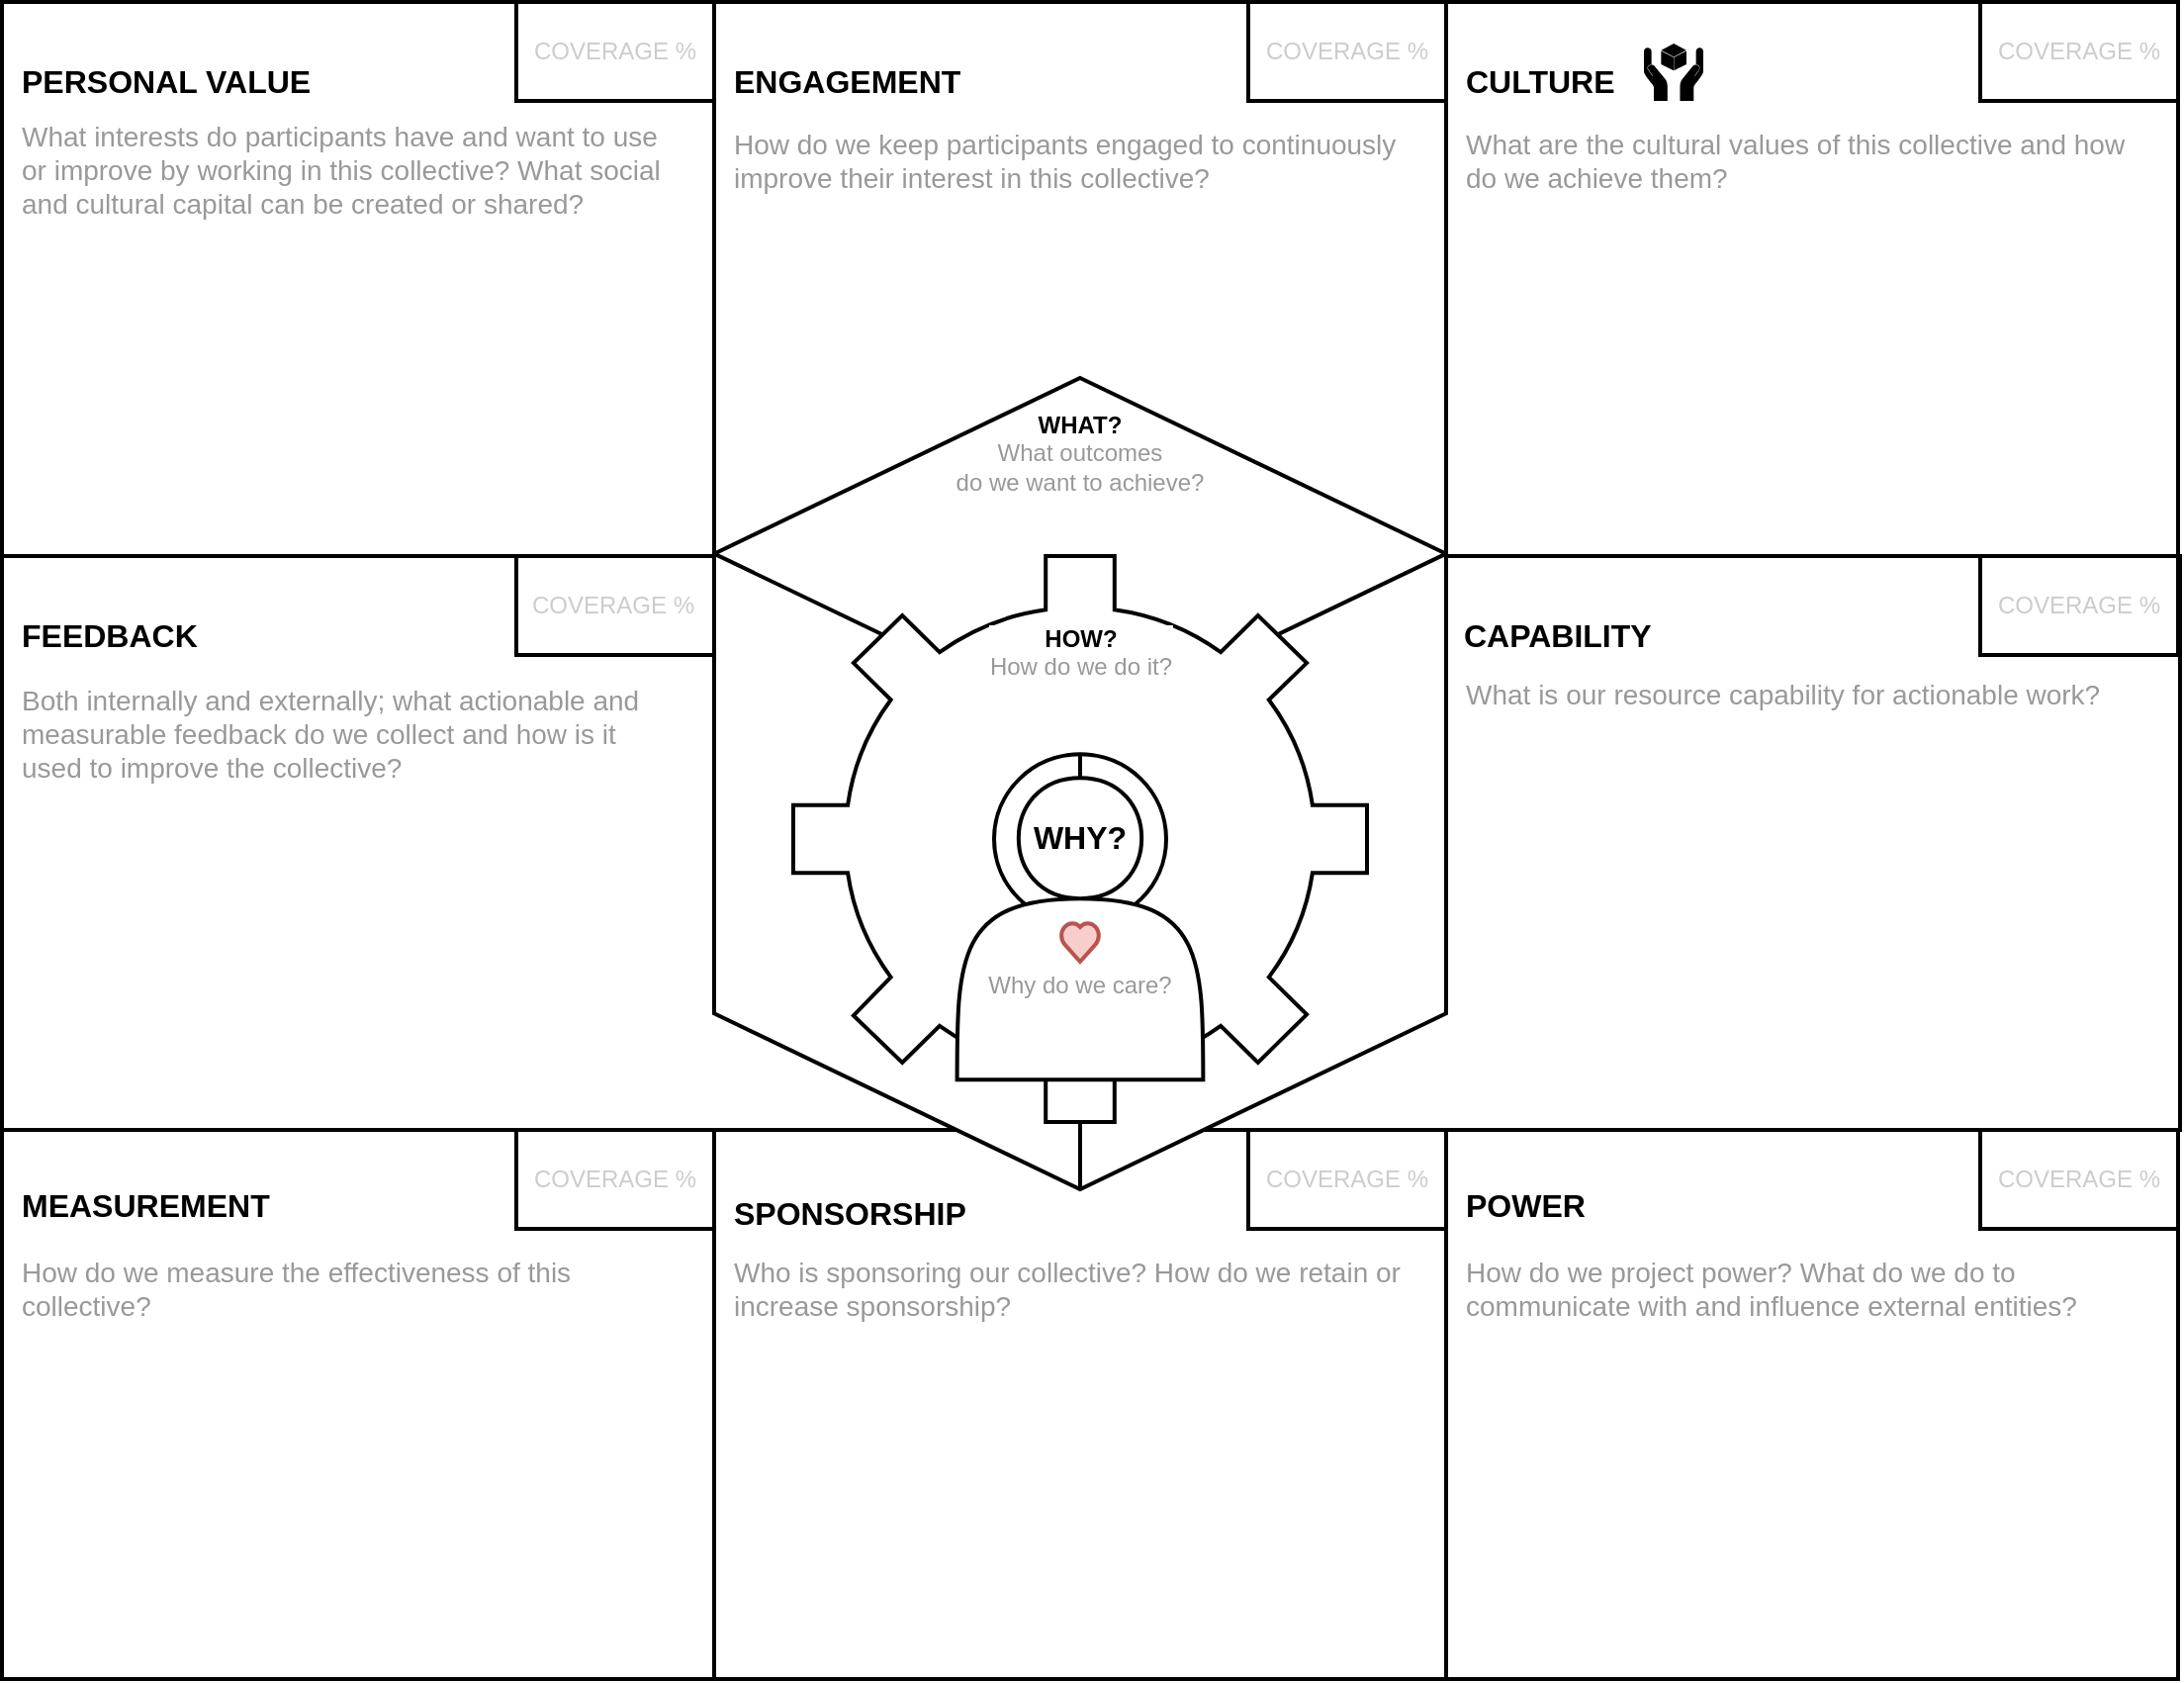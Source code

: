 <mxfile version="12.4.8" type="github">
  <diagram name="Page-1" id="dd472eb7-4b8b-5cd9-a60b-b15522922e76">
    <mxGraphModel dx="3162" dy="1606" grid="1" gridSize="10" guides="1" tooltips="1" connect="1" arrows="1" fold="1" page="1" pageScale="1" pageWidth="1100" pageHeight="850" background="#ffffff" math="0" shadow="0">
      <root>
        <mxCell id="0"/>
        <mxCell id="1" parent="0"/>
        <mxCell id="5eW8BLqzjb0u9Z2Ic-Rn-42" value="&lt;p style=&quot;line-height: 220%&quot;&gt;PERSONAL VALUE&lt;/p&gt;" style="rounded=0;whiteSpace=wrap;html=1;verticalAlign=top;align=left;fontSize=16;fontStyle=1;spacingLeft=8;spacingTop=0;strokeWidth=2;" parent="1" vertex="1">
          <mxGeometry width="360" height="280" as="geometry"/>
        </mxCell>
        <mxCell id="5eW8BLqzjb0u9Z2Ic-Rn-4" value="&lt;p style=&quot;line-height: 220%&quot;&gt;POWER&lt;/p&gt;" style="rounded=0;whiteSpace=wrap;html=1;verticalAlign=top;align=left;fontSize=16;fontStyle=1;spacingLeft=8;spacingTop=0;strokeWidth=2;" parent="1" vertex="1">
          <mxGeometry x="730" y="567.5" width="370" height="280" as="geometry"/>
        </mxCell>
        <mxCell id="5eW8BLqzjb0u9Z2Ic-Rn-8" value="&lt;p style=&quot;line-height: 220%&quot;&gt;SPONSORSHIP&lt;/p&gt;" style="rounded=0;whiteSpace=wrap;html=1;verticalAlign=top;align=left;fontSize=16;fontStyle=1;spacingLeft=8;spacingTop=4;strokeWidth=2;" parent="1" vertex="1">
          <mxGeometry x="360" y="567.5" width="370" height="280" as="geometry"/>
        </mxCell>
        <mxCell id="5eW8BLqzjb0u9Z2Ic-Rn-9" value="&lt;p style=&quot;line-height: 220%&quot;&gt;MEASUREMENT&lt;/p&gt;" style="rounded=0;whiteSpace=wrap;html=1;verticalAlign=top;align=left;fontSize=16;fontStyle=1;spacingLeft=8;spacingTop=0;strokeWidth=2;" parent="1" vertex="1">
          <mxGeometry y="567.5" width="360" height="280" as="geometry"/>
        </mxCell>
        <mxCell id="5eW8BLqzjb0u9Z2Ic-Rn-7" value="&lt;p style=&quot;line-height: 220%&quot;&gt;FEEDBACK&lt;/p&gt;" style="rounded=0;whiteSpace=wrap;html=1;verticalAlign=top;align=left;fontSize=16;fontStyle=1;spacingLeft=8;spacingTop=0;strokeWidth=2;" parent="1" vertex="1">
          <mxGeometry y="280" width="560" height="290" as="geometry"/>
        </mxCell>
        <mxCell id="5eW8BLqzjb0u9Z2Ic-Rn-1" value="&lt;p style=&quot;line-height: 220%&quot;&gt;ENGAGEMENT&lt;/p&gt;" style="rounded=0;whiteSpace=wrap;html=1;verticalAlign=top;align=left;fontSize=16;fontStyle=1;spacingLeft=8;spacingTop=0;strokeWidth=2;" parent="1" vertex="1">
          <mxGeometry x="360" width="370" height="280" as="geometry"/>
        </mxCell>
        <mxCell id="5eW8BLqzjb0u9Z2Ic-Rn-2" value="&lt;p style=&quot;line-height: 220%&quot;&gt;CULTURE&lt;/p&gt;" style="rounded=0;whiteSpace=wrap;html=1;verticalAlign=top;align=left;fontSize=16;fontStyle=1;spacingLeft=8;spacingTop=0;strokeWidth=2;" parent="1" vertex="1">
          <mxGeometry x="730" width="370" height="280" as="geometry"/>
        </mxCell>
        <mxCell id="5eW8BLqzjb0u9Z2Ic-Rn-3" value="&lt;p style=&quot;line-height: 220%&quot;&gt;CAPABILITY&lt;/p&gt;" style="rounded=0;whiteSpace=wrap;html=1;verticalAlign=top;align=left;fontSize=16;fontStyle=1;spacingLeft=196;spacingTop=0;strokeWidth=2;" parent="1" vertex="1">
          <mxGeometry x="541" y="280" width="560" height="290" as="geometry"/>
        </mxCell>
        <mxCell id="5eW8BLqzjb0u9Z2Ic-Rn-15" value="COVERAGE %" style="rounded=0;whiteSpace=wrap;html=1;fontColor=#CCCCCC;strokeWidth=2;" parent="1" vertex="1">
          <mxGeometry x="1000" y="570" width="100" height="50" as="geometry"/>
        </mxCell>
        <mxCell id="5eW8BLqzjb0u9Z2Ic-Rn-16" value="COVERAGE %" style="rounded=0;whiteSpace=wrap;html=1;fontColor=#CCCCCC;strokeWidth=2;" parent="1" vertex="1">
          <mxGeometry x="1000" y="280" width="100" height="50" as="geometry"/>
        </mxCell>
        <mxCell id="5eW8BLqzjb0u9Z2Ic-Rn-17" value="COVERAGE %" style="rounded=0;whiteSpace=wrap;html=1;fontColor=#CCCCCC;strokeWidth=2;" parent="1" vertex="1">
          <mxGeometry x="1000" width="100" height="50" as="geometry"/>
        </mxCell>
        <mxCell id="5eW8BLqzjb0u9Z2Ic-Rn-18" value="COVERAGE %" style="rounded=0;whiteSpace=wrap;html=1;fontColor=#CCCCCC;strokeWidth=2;" parent="1" vertex="1">
          <mxGeometry x="630" width="100" height="50" as="geometry"/>
        </mxCell>
        <mxCell id="5eW8BLqzjb0u9Z2Ic-Rn-19" value="COVERAGE %" style="rounded=0;whiteSpace=wrap;html=1;fontColor=#CCCCCC;strokeWidth=2;" parent="1" vertex="1">
          <mxGeometry x="260" width="100" height="50" as="geometry"/>
        </mxCell>
        <mxCell id="5eW8BLqzjb0u9Z2Ic-Rn-20" value="COVERAGE %" style="rounded=0;whiteSpace=wrap;html=1;fontColor=#CCCCCC;align=left;spacingLeft=6;strokeWidth=2;" parent="1" vertex="1">
          <mxGeometry x="260" y="280" width="180" height="50" as="geometry"/>
        </mxCell>
        <mxCell id="5eW8BLqzjb0u9Z2Ic-Rn-21" value="COVERAGE %" style="rounded=0;whiteSpace=wrap;html=1;fontColor=#CCCCCC;strokeWidth=2;" parent="1" vertex="1">
          <mxGeometry x="630" y="570" width="100" height="50" as="geometry"/>
        </mxCell>
        <mxCell id="5eW8BLqzjb0u9Z2Ic-Rn-22" value="COVERAGE %" style="rounded=0;whiteSpace=wrap;html=1;fontColor=#CCCCCC;strokeWidth=2;" parent="1" vertex="1">
          <mxGeometry x="260" y="570" width="100" height="50" as="geometry"/>
        </mxCell>
        <mxCell id="5eW8BLqzjb0u9Z2Ic-Rn-39" value="&lt;b&gt;WHAT?&lt;br style=&quot;font-size: 12px&quot;&gt;&lt;/b&gt;&lt;font color=&quot;#999999&quot;&gt;What outcomes&lt;br&gt;do we want to achieve?&lt;/font&gt;" style="whiteSpace=wrap;html=1;shape=mxgraph.basic.isocube;isoAngle=15;strokeColor=#000000;strokeWidth=2;fillColor=#ffffff;fontSize=12;fontColor=#000000;align=center;verticalAlign=top;spacingTop=10;" parent="1" vertex="1">
          <mxGeometry x="359.99" y="190" width="370" height="410" as="geometry"/>
        </mxCell>
        <mxCell id="5eW8BLqzjb0u9Z2Ic-Rn-27" value="&lt;b style=&quot;color: rgb(0 , 0 , 0)&quot;&gt;HOW?&lt;/b&gt;&lt;br&gt;&lt;font color=&quot;#999999&quot;&gt;How do we do it?&lt;/font&gt;" style="html=1;verticalLabelPosition=middle;align=center;labelBackgroundColor=#ffffff;verticalAlign=top;strokeWidth=2;strokeColor=#000000;shadow=0;dashed=0;shape=mxgraph.ios7.icons.settings;fontColor=#CCCCCC;labelPosition=center;spacingTop=28;" parent="1" vertex="1">
          <mxGeometry x="400" y="280.0" width="290" height="286.01" as="geometry"/>
        </mxCell>
        <mxCell id="5eW8BLqzjb0u9Z2Ic-Rn-44" value="What interests do participants have and want to use or improve by working in this collective? What social and cultural capital can be created or shared?" style="text;html=1;strokeColor=none;fillColor=none;align=left;verticalAlign=middle;whiteSpace=wrap;rounded=0;fontSize=14;fontColor=#999999;spacingLeft=8;" parent="1" vertex="1">
          <mxGeometry y="60" width="340" height="50" as="geometry"/>
        </mxCell>
        <mxCell id="5eW8BLqzjb0u9Z2Ic-Rn-45" value="How do we keep participants engaged to continuously improve their interest in this collective?" style="text;html=1;strokeColor=none;fillColor=none;align=left;verticalAlign=middle;whiteSpace=wrap;rounded=0;fontSize=14;fontColor=#999999;spacingLeft=8;" parent="1" vertex="1">
          <mxGeometry x="360" y="60" width="370" height="40" as="geometry"/>
        </mxCell>
        <mxCell id="5eW8BLqzjb0u9Z2Ic-Rn-46" value="What are the cultural values of this collective and how do we achieve them?" style="text;html=1;strokeColor=none;fillColor=none;align=left;verticalAlign=middle;whiteSpace=wrap;rounded=0;fontSize=14;fontColor=#999999;spacingLeft=8;" parent="1" vertex="1">
          <mxGeometry x="730" y="60" width="360" height="40" as="geometry"/>
        </mxCell>
        <mxCell id="5eW8BLqzjb0u9Z2Ic-Rn-47" value="Both internally and externally; what actionable and measurable feedback do we collect and how is it used to improve the collective?" style="text;html=1;strokeColor=none;fillColor=none;align=left;verticalAlign=middle;whiteSpace=wrap;rounded=0;fontSize=14;fontColor=#999999;spacingLeft=8;" parent="1" vertex="1">
          <mxGeometry y="350" width="340" height="40" as="geometry"/>
        </mxCell>
        <mxCell id="5eW8BLqzjb0u9Z2Ic-Rn-48" value="What is our resource capability for actionable work?" style="text;html=1;strokeColor=none;fillColor=none;align=left;verticalAlign=middle;whiteSpace=wrap;rounded=0;fontSize=14;fontColor=#999999;spacingLeft=8;" parent="1" vertex="1">
          <mxGeometry x="730" y="330" width="370" height="40" as="geometry"/>
        </mxCell>
        <mxCell id="5eW8BLqzjb0u9Z2Ic-Rn-49" value="How do we measure the effectiveness of this collective?" style="text;html=1;strokeColor=none;fillColor=none;align=left;verticalAlign=middle;whiteSpace=wrap;rounded=0;fontSize=14;fontColor=#999999;spacingLeft=8;" parent="1" vertex="1">
          <mxGeometry y="630" width="340" height="40" as="geometry"/>
        </mxCell>
        <mxCell id="5eW8BLqzjb0u9Z2Ic-Rn-50" value="Who is sponsoring our collective? How do we retain or increase sponsorship?" style="text;html=1;strokeColor=none;fillColor=none;align=left;verticalAlign=middle;whiteSpace=wrap;rounded=0;fontSize=14;fontColor=#999999;spacingLeft=8;" parent="1" vertex="1">
          <mxGeometry x="360" y="630" width="350" height="40" as="geometry"/>
        </mxCell>
        <mxCell id="5eW8BLqzjb0u9Z2Ic-Rn-51" value="How do we project power? What do we do to communicate with and influence external entities?" style="text;html=1;strokeColor=none;fillColor=none;align=left;verticalAlign=middle;whiteSpace=wrap;rounded=0;fontSize=14;fontColor=#999999;spacingLeft=8;" parent="1" vertex="1">
          <mxGeometry x="730" y="630" width="370" height="40" as="geometry"/>
        </mxCell>
        <mxCell id="bje2vU5STpZ5-tJQmUDJ-7" value="&lt;b&gt;&lt;font style=&quot;font-size: 16px&quot;&gt;WHY?&lt;/font&gt;&lt;/b&gt;&lt;br&gt;&lt;font color=&quot;#999999&quot;&gt;&lt;br&gt;&lt;br&gt;&lt;br&gt;&lt;br&gt;Why do we care?&lt;/font&gt;" style="shape=actor;whiteSpace=wrap;html=1;strokeWidth=2;verticalAlign=top;spacingTop=14;" vertex="1" parent="1">
          <mxGeometry x="482.81" y="392.07" width="124.37" height="152.5" as="geometry"/>
        </mxCell>
        <mxCell id="bje2vU5STpZ5-tJQmUDJ-8" value="" style="verticalLabelPosition=bottom;verticalAlign=top;html=1;shape=mxgraph.basic.heart;strokeWidth=2;fillColor=#f8cecc;strokeColor=#b85450;" vertex="1" parent="1">
          <mxGeometry x="534.98" y="465" width="20.01" height="20" as="geometry"/>
        </mxCell>
        <mxCell id="bje2vU5STpZ5-tJQmUDJ-10" value="" style="shape=mxgraph.signs.safety.handle_with_care;html=1;fillColor=#000000;strokeColor=none;verticalLabelPosition=bottom;verticalAlign=top;align=center;" vertex="1" parent="1">
          <mxGeometry x="830" y="21" width="30" height="29" as="geometry"/>
        </mxCell>
        <mxCell id="bje2vU5STpZ5-tJQmUDJ-11" value="" style="shape=image;html=1;verticalAlign=top;verticalLabelPosition=bottom;labelBackgroundColor=#ffffff;imageAspect=0;aspect=fixed;image=https://cdn3.iconfinder.com/data/icons/social-media-2125/83/engage-128.png;strokeWidth=2;fillColor=#CC0000;" vertex="1" parent="1">
          <mxGeometry x="500" y="20" width="30" height="30" as="geometry"/>
        </mxCell>
        <mxCell id="bje2vU5STpZ5-tJQmUDJ-12" value="" style="shape=image;html=1;verticalAlign=top;verticalLabelPosition=bottom;labelBackgroundColor=#ffffff;imageAspect=0;aspect=fixed;image=https://cdn0.iconfinder.com/data/icons/octicons/1024/megaphone-128.png;strokeWidth=2;fillColor=#CC0000;" vertex="1" parent="1">
          <mxGeometry x="811" y="592" width="28" height="28" as="geometry"/>
        </mxCell>
        <mxCell id="bje2vU5STpZ5-tJQmUDJ-13" value="" style="shape=image;html=1;verticalAlign=top;verticalLabelPosition=bottom;labelBackgroundColor=#ffffff;imageAspect=0;aspect=fixed;image=https://cdn0.iconfinder.com/data/icons/finance-android-l-lollipop-icon-pack/24/money_bag-128.png;strokeWidth=2;fillColor=#CC0000;" vertex="1" parent="1">
          <mxGeometry x="494" y="592" width="31.94" height="31.94" as="geometry"/>
        </mxCell>
      </root>
    </mxGraphModel>
  </diagram>
</mxfile>
